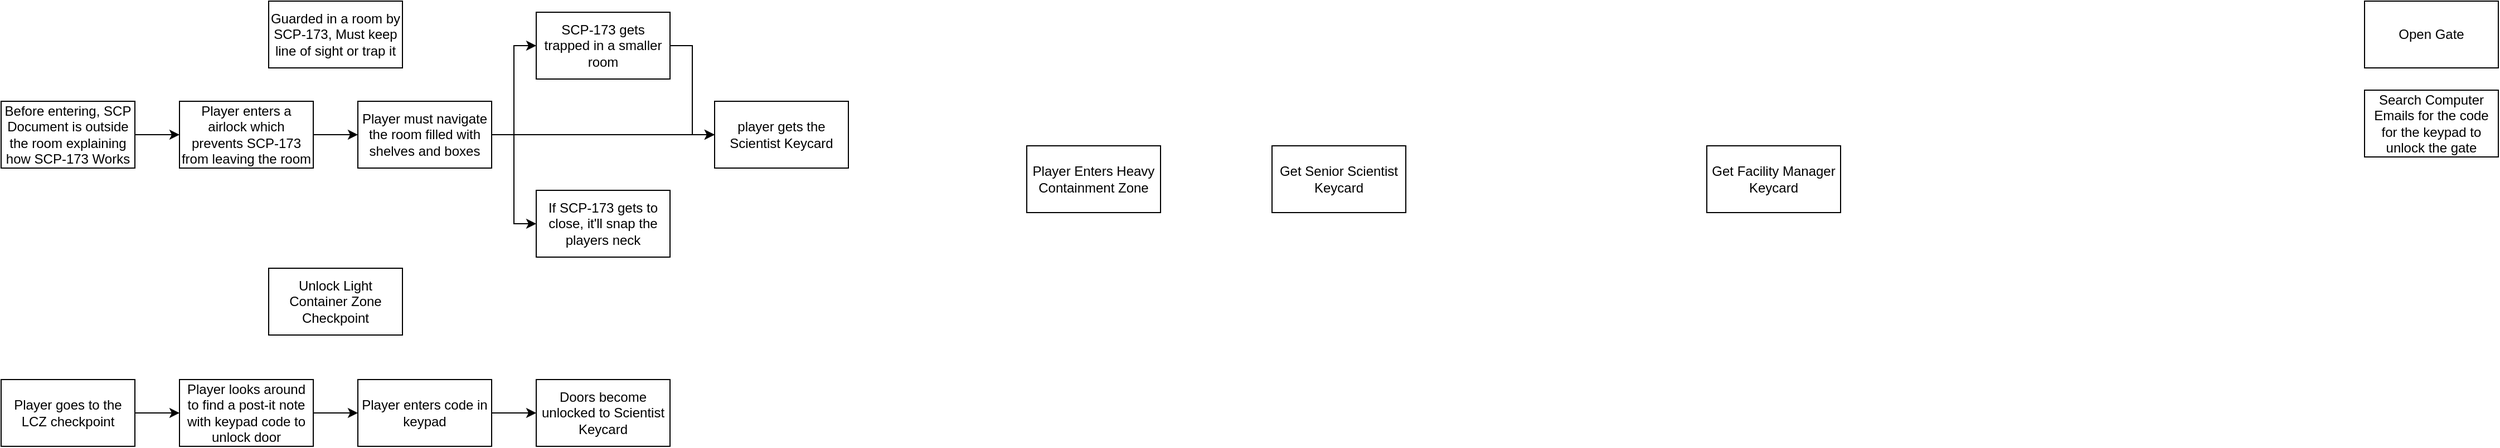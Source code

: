 <mxfile version="24.7.17">
  <diagram name="Page-1" id="-mvy__dfejTajA5StZXl">
    <mxGraphModel dx="925" dy="476" grid="1" gridSize="10" guides="1" tooltips="1" connect="1" arrows="1" fold="1" page="1" pageScale="1" pageWidth="3000" pageHeight="500" math="0" shadow="0">
      <root>
        <mxCell id="0" />
        <mxCell id="1" parent="0" />
        <mxCell id="Vtw6d_-hnPHMJVIv8IQ0-1" value="player gets the Scientist Keycard" style="rounded=0;whiteSpace=wrap;html=1;" parent="1" vertex="1">
          <mxGeometry x="760" y="130" width="120" height="60" as="geometry" />
        </mxCell>
        <mxCell id="Vtw6d_-hnPHMJVIv8IQ0-2" value="Get Senior Scientist Keycard" style="rounded=0;whiteSpace=wrap;html=1;" parent="1" vertex="1">
          <mxGeometry x="1260" y="170" width="120" height="60" as="geometry" />
        </mxCell>
        <mxCell id="Vtw6d_-hnPHMJVIv8IQ0-3" value="Get Facility Manager Keycard" style="rounded=0;whiteSpace=wrap;html=1;" parent="1" vertex="1">
          <mxGeometry x="1650" y="170" width="120" height="60" as="geometry" />
        </mxCell>
        <mxCell id="Vtw6d_-hnPHMJVIv8IQ0-4" value="Open Gate" style="rounded=0;whiteSpace=wrap;html=1;" parent="1" vertex="1">
          <mxGeometry x="2240" y="40" width="120" height="60" as="geometry" />
        </mxCell>
        <mxCell id="Vtw6d_-hnPHMJVIv8IQ0-5" value="Guarded in a room by SCP-173, Must keep line of sight or trap it" style="rounded=0;whiteSpace=wrap;html=1;" parent="1" vertex="1">
          <mxGeometry x="360" y="40" width="120" height="60" as="geometry" />
        </mxCell>
        <mxCell id="Vtw6d_-hnPHMJVIv8IQ0-11" value="" style="edgeStyle=orthogonalEdgeStyle;rounded=0;orthogonalLoop=1;jettySize=auto;html=1;" parent="1" source="Vtw6d_-hnPHMJVIv8IQ0-6" target="Vtw6d_-hnPHMJVIv8IQ0-7" edge="1">
          <mxGeometry relative="1" as="geometry" />
        </mxCell>
        <mxCell id="Vtw6d_-hnPHMJVIv8IQ0-6" value="Before entering, SCP Document is outside the room explaining how SCP-173 Works" style="rounded=0;whiteSpace=wrap;html=1;" parent="1" vertex="1">
          <mxGeometry x="120" y="130" width="120" height="60" as="geometry" />
        </mxCell>
        <mxCell id="Vtw6d_-hnPHMJVIv8IQ0-12" value="" style="edgeStyle=orthogonalEdgeStyle;rounded=0;orthogonalLoop=1;jettySize=auto;html=1;" parent="1" source="Vtw6d_-hnPHMJVIv8IQ0-7" target="Vtw6d_-hnPHMJVIv8IQ0-8" edge="1">
          <mxGeometry relative="1" as="geometry" />
        </mxCell>
        <mxCell id="Vtw6d_-hnPHMJVIv8IQ0-7" value="Player enters a airlock which prevents SCP-173 from leaving the room" style="rounded=0;whiteSpace=wrap;html=1;" parent="1" vertex="1">
          <mxGeometry x="280" y="130" width="120" height="60" as="geometry" />
        </mxCell>
        <mxCell id="Vtw6d_-hnPHMJVIv8IQ0-13" value="" style="edgeStyle=orthogonalEdgeStyle;rounded=0;orthogonalLoop=1;jettySize=auto;html=1;" parent="1" source="Vtw6d_-hnPHMJVIv8IQ0-8" target="Vtw6d_-hnPHMJVIv8IQ0-1" edge="1">
          <mxGeometry relative="1" as="geometry" />
        </mxCell>
        <mxCell id="Vtw6d_-hnPHMJVIv8IQ0-14" style="edgeStyle=orthogonalEdgeStyle;rounded=0;orthogonalLoop=1;jettySize=auto;html=1;exitX=1;exitY=0.5;exitDx=0;exitDy=0;entryX=0;entryY=0.5;entryDx=0;entryDy=0;" parent="1" source="Vtw6d_-hnPHMJVIv8IQ0-8" target="Vtw6d_-hnPHMJVIv8IQ0-9" edge="1">
          <mxGeometry relative="1" as="geometry" />
        </mxCell>
        <mxCell id="Vtw6d_-hnPHMJVIv8IQ0-16" style="edgeStyle=orthogonalEdgeStyle;rounded=0;orthogonalLoop=1;jettySize=auto;html=1;entryX=0;entryY=0.5;entryDx=0;entryDy=0;" parent="1" source="Vtw6d_-hnPHMJVIv8IQ0-8" target="Vtw6d_-hnPHMJVIv8IQ0-15" edge="1">
          <mxGeometry relative="1" as="geometry" />
        </mxCell>
        <mxCell id="Vtw6d_-hnPHMJVIv8IQ0-8" value="Player must navigate the room filled with shelves and boxes" style="rounded=0;whiteSpace=wrap;html=1;" parent="1" vertex="1">
          <mxGeometry x="440" y="130" width="120" height="60" as="geometry" />
        </mxCell>
        <mxCell id="Vtw6d_-hnPHMJVIv8IQ0-9" value="If SCP-173 gets to close, it&#39;ll snap the players neck" style="rounded=0;whiteSpace=wrap;html=1;" parent="1" vertex="1">
          <mxGeometry x="600" y="210" width="120" height="60" as="geometry" />
        </mxCell>
        <mxCell id="Vtw6d_-hnPHMJVIv8IQ0-17" style="edgeStyle=orthogonalEdgeStyle;rounded=0;orthogonalLoop=1;jettySize=auto;html=1;exitX=1;exitY=0.5;exitDx=0;exitDy=0;entryX=0;entryY=0.5;entryDx=0;entryDy=0;" parent="1" source="Vtw6d_-hnPHMJVIv8IQ0-15" target="Vtw6d_-hnPHMJVIv8IQ0-1" edge="1">
          <mxGeometry relative="1" as="geometry" />
        </mxCell>
        <mxCell id="Vtw6d_-hnPHMJVIv8IQ0-15" value="SCP-173 gets trapped in a smaller room" style="rounded=0;whiteSpace=wrap;html=1;" parent="1" vertex="1">
          <mxGeometry x="600" y="50" width="120" height="60" as="geometry" />
        </mxCell>
        <mxCell id="Vtw6d_-hnPHMJVIv8IQ0-18" value="Unlock Light Container Zone Checkpoint" style="rounded=0;whiteSpace=wrap;html=1;" parent="1" vertex="1">
          <mxGeometry x="360" y="280" width="120" height="60" as="geometry" />
        </mxCell>
        <mxCell id="J7UxGqO8sJiu6iclm2Wi-6" value="" style="edgeStyle=orthogonalEdgeStyle;rounded=0;orthogonalLoop=1;jettySize=auto;html=1;" edge="1" parent="1" source="J7UxGqO8sJiu6iclm2Wi-1" target="J7UxGqO8sJiu6iclm2Wi-2">
          <mxGeometry relative="1" as="geometry" />
        </mxCell>
        <mxCell id="J7UxGqO8sJiu6iclm2Wi-1" value="Player goes to the LCZ checkpoint" style="rounded=0;whiteSpace=wrap;html=1;" vertex="1" parent="1">
          <mxGeometry x="120" y="380" width="120" height="60" as="geometry" />
        </mxCell>
        <mxCell id="J7UxGqO8sJiu6iclm2Wi-7" value="" style="edgeStyle=orthogonalEdgeStyle;rounded=0;orthogonalLoop=1;jettySize=auto;html=1;" edge="1" parent="1" source="J7UxGqO8sJiu6iclm2Wi-2" target="J7UxGqO8sJiu6iclm2Wi-3">
          <mxGeometry relative="1" as="geometry" />
        </mxCell>
        <mxCell id="J7UxGqO8sJiu6iclm2Wi-2" value="Player looks around to find a post-it note with keypad code to unlock door" style="rounded=0;whiteSpace=wrap;html=1;" vertex="1" parent="1">
          <mxGeometry x="280" y="380" width="120" height="60" as="geometry" />
        </mxCell>
        <mxCell id="J7UxGqO8sJiu6iclm2Wi-8" value="" style="edgeStyle=orthogonalEdgeStyle;rounded=0;orthogonalLoop=1;jettySize=auto;html=1;" edge="1" parent="1" source="J7UxGqO8sJiu6iclm2Wi-3" target="J7UxGqO8sJiu6iclm2Wi-4">
          <mxGeometry relative="1" as="geometry" />
        </mxCell>
        <mxCell id="J7UxGqO8sJiu6iclm2Wi-3" value="Player enters code in keypad" style="rounded=0;whiteSpace=wrap;html=1;" vertex="1" parent="1">
          <mxGeometry x="440" y="380" width="120" height="60" as="geometry" />
        </mxCell>
        <mxCell id="J7UxGqO8sJiu6iclm2Wi-4" value="Doors become unlocked to Scientist Keycard" style="rounded=0;whiteSpace=wrap;html=1;" vertex="1" parent="1">
          <mxGeometry x="600" y="380" width="120" height="60" as="geometry" />
        </mxCell>
        <mxCell id="J7UxGqO8sJiu6iclm2Wi-5" value="Player Enters Heavy Containment Zone" style="rounded=0;whiteSpace=wrap;html=1;" vertex="1" parent="1">
          <mxGeometry x="1040" y="170" width="120" height="60" as="geometry" />
        </mxCell>
        <mxCell id="J7UxGqO8sJiu6iclm2Wi-9" value="Search Computer Emails for the code for the keypad to unlock the gate" style="rounded=0;whiteSpace=wrap;html=1;" vertex="1" parent="1">
          <mxGeometry x="2240" y="120" width="120" height="60" as="geometry" />
        </mxCell>
      </root>
    </mxGraphModel>
  </diagram>
</mxfile>
